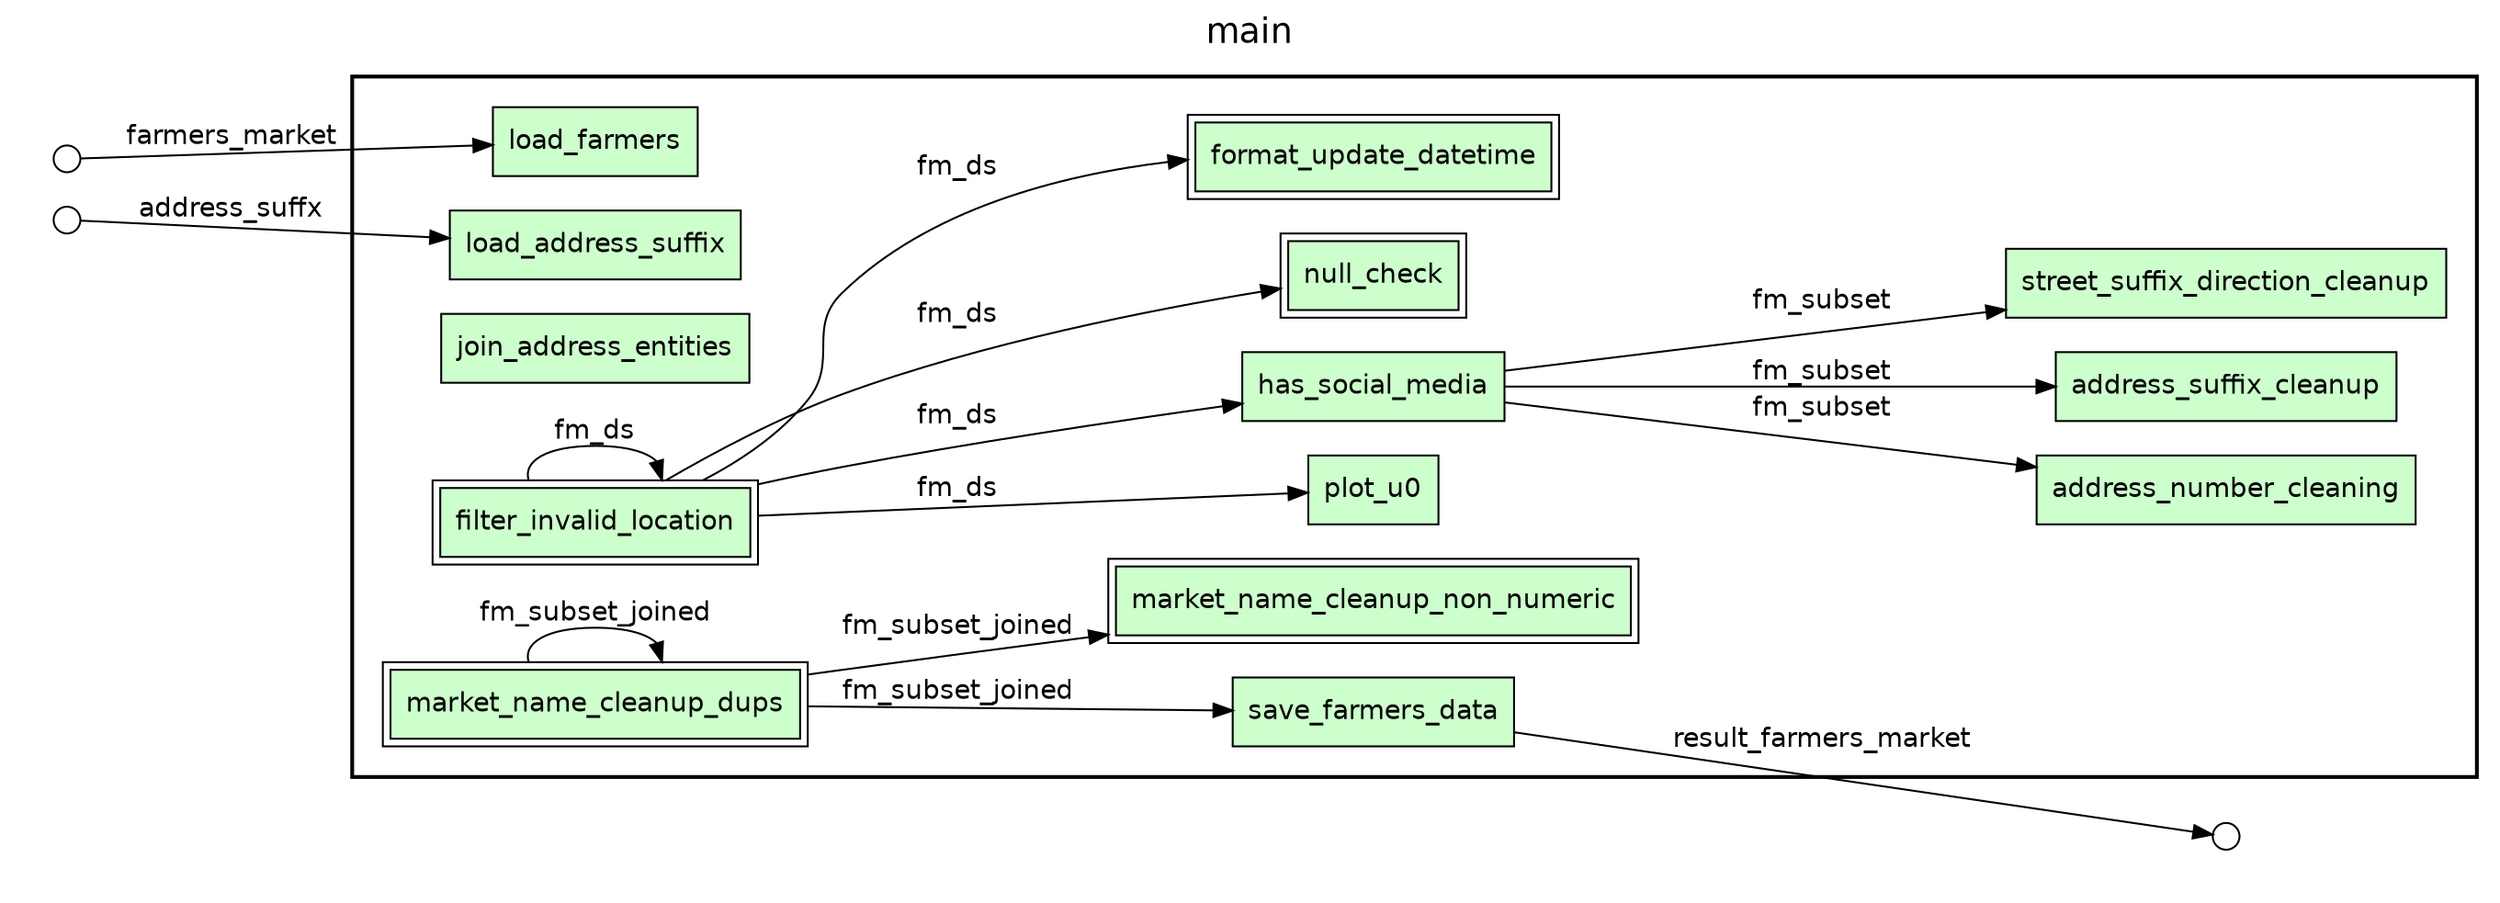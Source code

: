 digraph Workflow {
rankdir=LR
fontname=Helvetica; fontsize=18; labelloc=t
label=main
subgraph cluster_workflow_box_outer { label=""; color=black; penwidth=2
subgraph cluster_workflow_box_inner { label=""; penwidth=0
node[shape=box style=filled fillcolor="#CCFFCC" peripheries=1 fontname=Helvetica]
load_farmers
plot_u0
has_social_media
address_number_cleaning
load_address_suffix
address_suffix_cleanup
street_suffix_direction_cleanup
join_address_entities
save_farmers_data
node[shape=box style=filled fillcolor="#CCFFCC" peripheries=2 fontname=Helvetica]
null_check
format_update_datetime
filter_invalid_location
market_name_cleanup_non_numeric
market_name_cleanup_dups
edge[fontname=Helvetica]
filter_invalid_location -> null_check [label=fm_ds]
filter_invalid_location -> format_update_datetime [label=fm_ds]
filter_invalid_location -> filter_invalid_location [label=fm_ds]
filter_invalid_location -> plot_u0 [label=fm_ds]
filter_invalid_location -> has_social_media [label=fm_ds]
has_social_media -> address_number_cleaning [label=fm_subset]
has_social_media -> address_suffix_cleanup [label=fm_subset]
has_social_media -> street_suffix_direction_cleanup [label=fm_subset]
market_name_cleanup_dups -> market_name_cleanup_non_numeric [label=fm_subset_joined]
market_name_cleanup_dups -> market_name_cleanup_dups [label=fm_subset_joined]
market_name_cleanup_dups -> save_farmers_data [label=fm_subset_joined]
}}
subgraph cluster_input_ports_group_outer { label=""; penwidth=0
subgraph cluster_input_ports_group_inner { label=""; penwidth=0
node[shape=circle style=filled fillcolor="#FFFFFF" peripheries=1 fontname=Helvetica width=0.2]
farmers_market_input_port [label=""]
address_suffx_input_port [label=""]
}}
subgraph cluster_output_ports_group_outer { label=""; penwidth=0
subgraph cluster_output_ports_group_inner { label=""; penwidth=0
node[shape=circle style=filled fillcolor="#FFFFFF" peripheries=1 fontname=Helvetica width=0.2]
result_farmers_market_output_port [label=""]
}}
edge[fontname=Helvetica]
farmers_market_input_port -> load_farmers [label=farmers_market]
address_suffx_input_port -> load_address_suffix [label=address_suffx]
edge[fontname=Helvetica]
save_farmers_data -> result_farmers_market_output_port [label=result_farmers_market]
}
